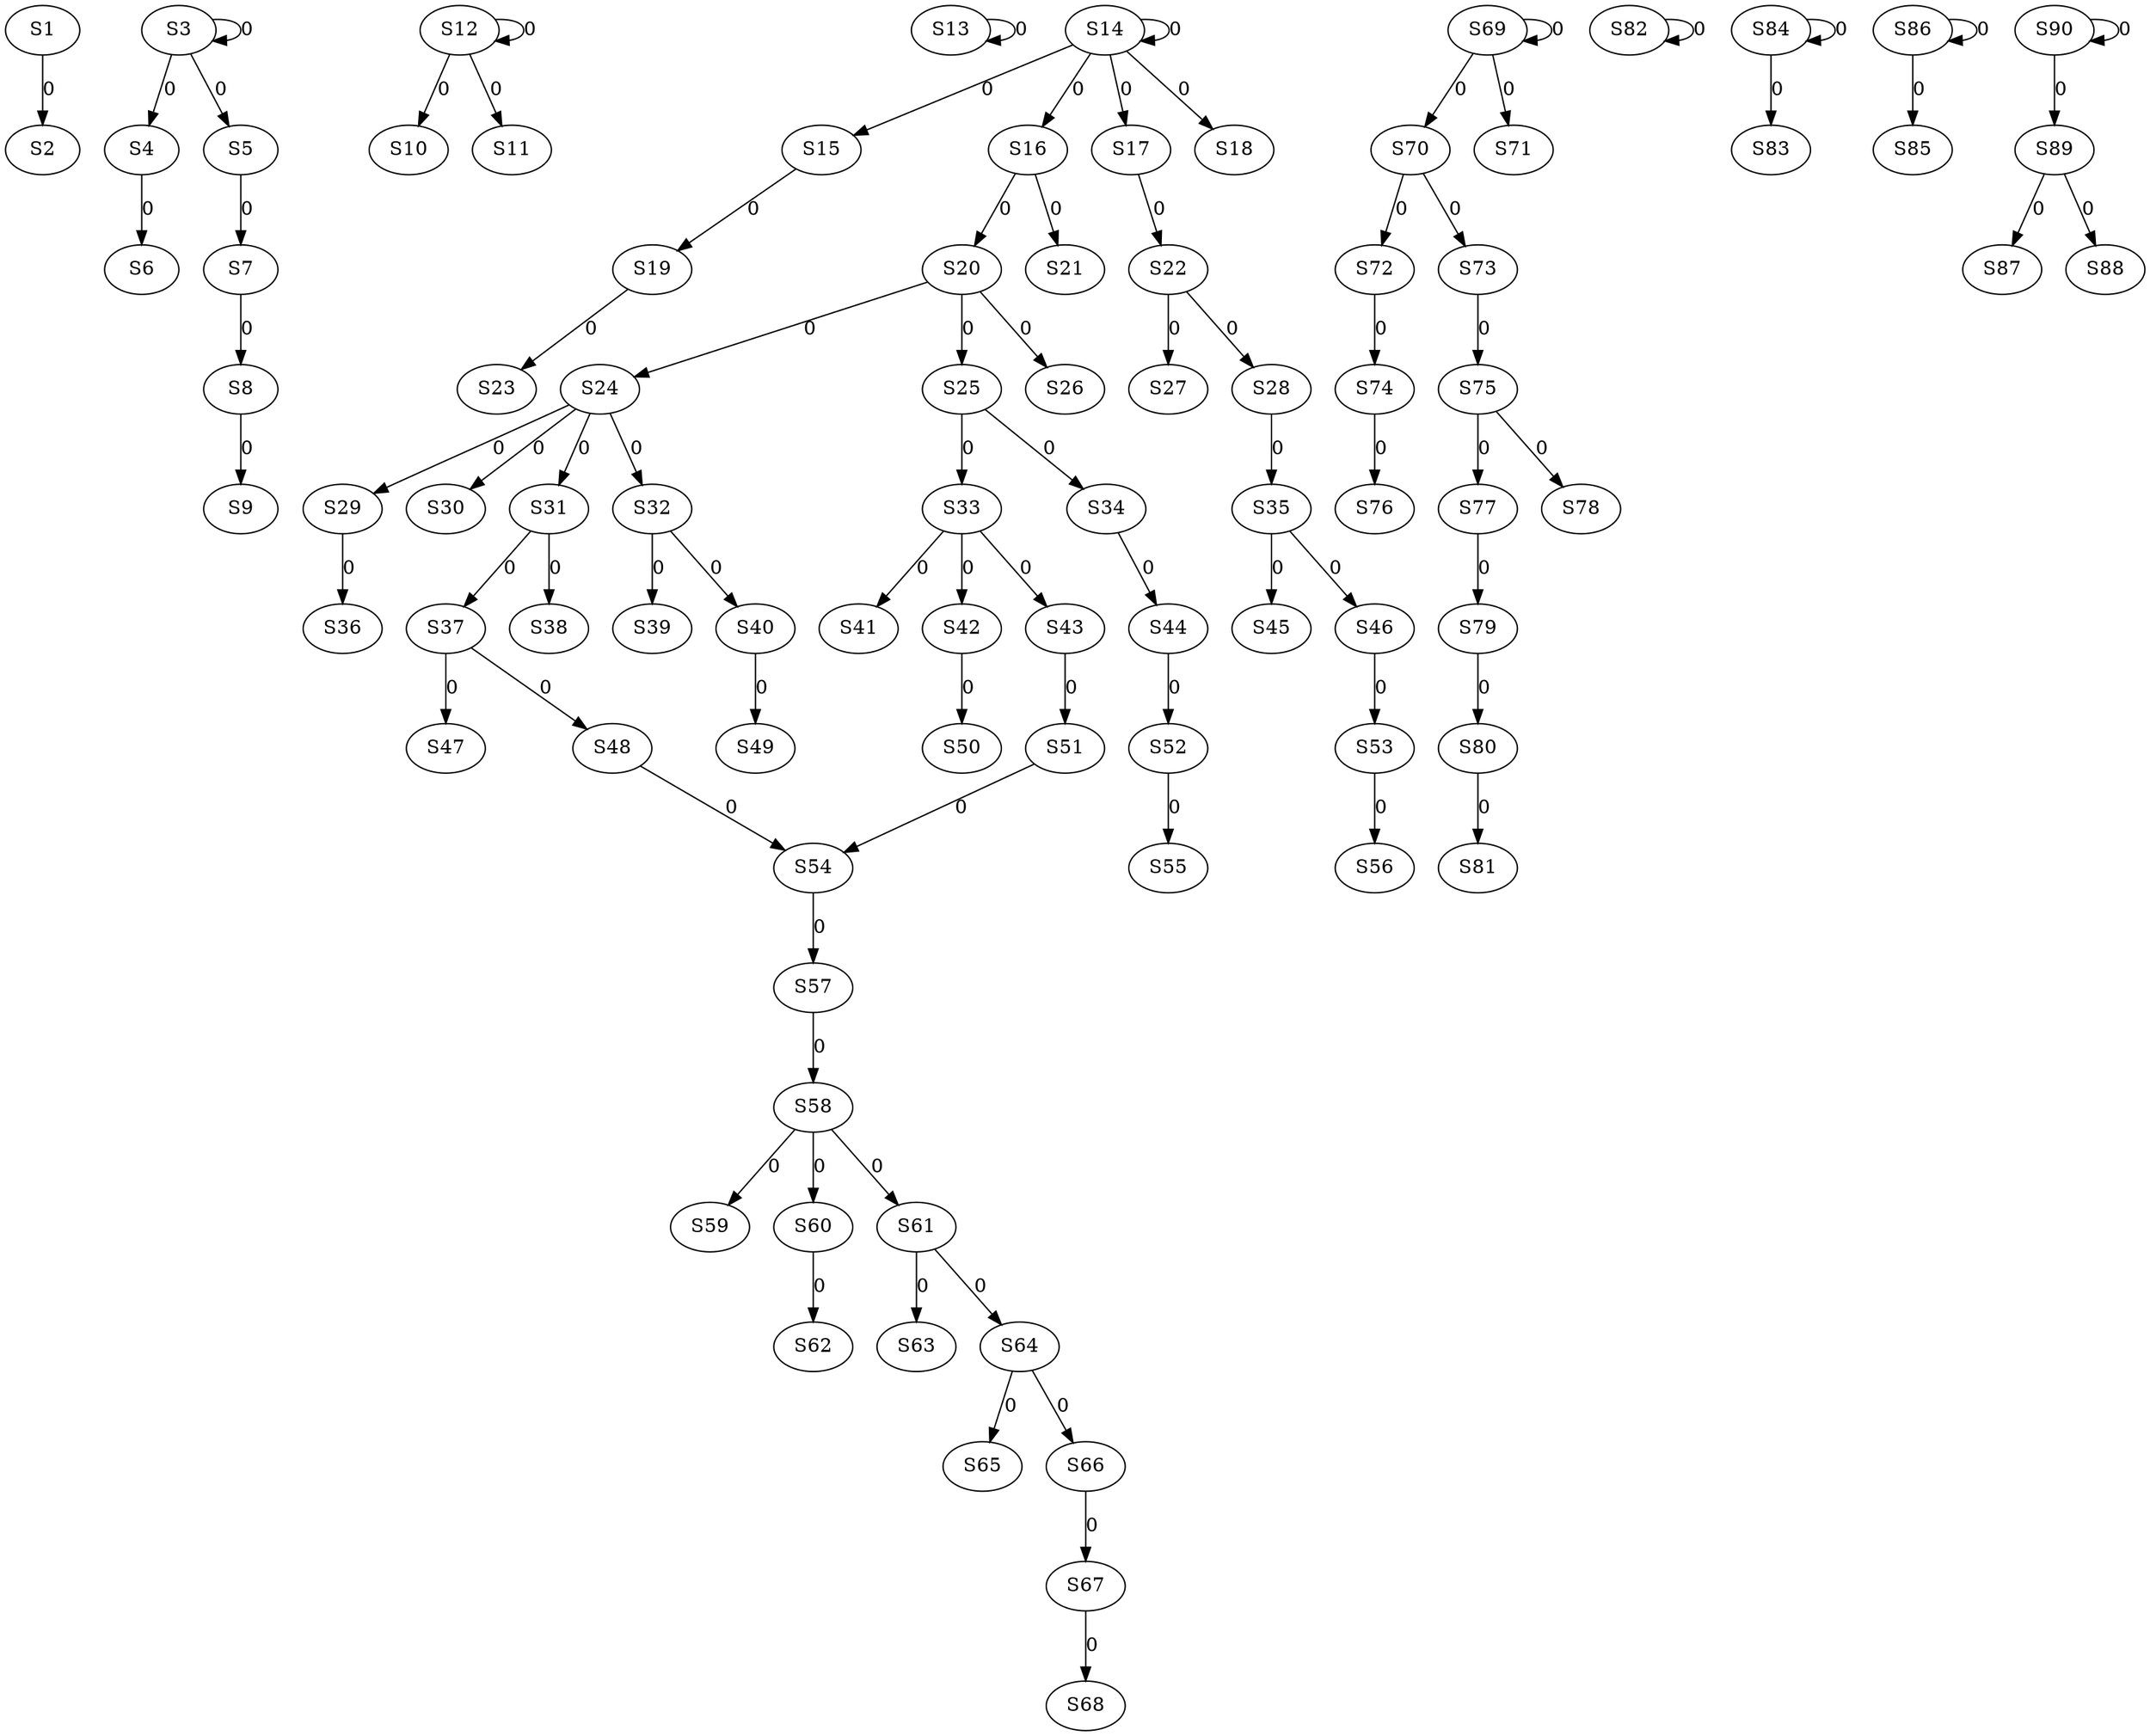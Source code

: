 strict digraph {
	S1 -> S2 [ label = 0 ];
	S3 -> S3 [ label = 0 ];
	S3 -> S4 [ label = 0 ];
	S3 -> S5 [ label = 0 ];
	S4 -> S6 [ label = 0 ];
	S5 -> S7 [ label = 0 ];
	S7 -> S8 [ label = 0 ];
	S8 -> S9 [ label = 0 ];
	S12 -> S10 [ label = 0 ];
	S12 -> S11 [ label = 0 ];
	S12 -> S12 [ label = 0 ];
	S13 -> S13 [ label = 0 ];
	S14 -> S14 [ label = 0 ];
	S14 -> S15 [ label = 0 ];
	S14 -> S16 [ label = 0 ];
	S14 -> S17 [ label = 0 ];
	S14 -> S18 [ label = 0 ];
	S15 -> S19 [ label = 0 ];
	S16 -> S20 [ label = 0 ];
	S16 -> S21 [ label = 0 ];
	S17 -> S22 [ label = 0 ];
	S19 -> S23 [ label = 0 ];
	S20 -> S24 [ label = 0 ];
	S20 -> S25 [ label = 0 ];
	S20 -> S26 [ label = 0 ];
	S22 -> S27 [ label = 0 ];
	S22 -> S28 [ label = 0 ];
	S24 -> S29 [ label = 0 ];
	S24 -> S30 [ label = 0 ];
	S24 -> S31 [ label = 0 ];
	S24 -> S32 [ label = 0 ];
	S25 -> S33 [ label = 0 ];
	S25 -> S34 [ label = 0 ];
	S28 -> S35 [ label = 0 ];
	S29 -> S36 [ label = 0 ];
	S31 -> S37 [ label = 0 ];
	S31 -> S38 [ label = 0 ];
	S32 -> S39 [ label = 0 ];
	S32 -> S40 [ label = 0 ];
	S33 -> S41 [ label = 0 ];
	S33 -> S42 [ label = 0 ];
	S33 -> S43 [ label = 0 ];
	S34 -> S44 [ label = 0 ];
	S35 -> S45 [ label = 0 ];
	S35 -> S46 [ label = 0 ];
	S37 -> S47 [ label = 0 ];
	S37 -> S48 [ label = 0 ];
	S40 -> S49 [ label = 0 ];
	S42 -> S50 [ label = 0 ];
	S43 -> S51 [ label = 0 ];
	S44 -> S52 [ label = 0 ];
	S46 -> S53 [ label = 0 ];
	S51 -> S54 [ label = 0 ];
	S52 -> S55 [ label = 0 ];
	S53 -> S56 [ label = 0 ];
	S54 -> S57 [ label = 0 ];
	S57 -> S58 [ label = 0 ];
	S58 -> S59 [ label = 0 ];
	S58 -> S60 [ label = 0 ];
	S58 -> S61 [ label = 0 ];
	S60 -> S62 [ label = 0 ];
	S61 -> S63 [ label = 0 ];
	S61 -> S64 [ label = 0 ];
	S64 -> S65 [ label = 0 ];
	S64 -> S66 [ label = 0 ];
	S66 -> S67 [ label = 0 ];
	S67 -> S68 [ label = 0 ];
	S69 -> S69 [ label = 0 ];
	S69 -> S70 [ label = 0 ];
	S69 -> S71 [ label = 0 ];
	S70 -> S72 [ label = 0 ];
	S70 -> S73 [ label = 0 ];
	S72 -> S74 [ label = 0 ];
	S73 -> S75 [ label = 0 ];
	S74 -> S76 [ label = 0 ];
	S75 -> S77 [ label = 0 ];
	S75 -> S78 [ label = 0 ];
	S77 -> S79 [ label = 0 ];
	S79 -> S80 [ label = 0 ];
	S80 -> S81 [ label = 0 ];
	S82 -> S82 [ label = 0 ];
	S84 -> S83 [ label = 0 ];
	S84 -> S84 [ label = 0 ];
	S86 -> S85 [ label = 0 ];
	S86 -> S86 [ label = 0 ];
	S89 -> S87 [ label = 0 ];
	S89 -> S88 [ label = 0 ];
	S90 -> S89 [ label = 0 ];
	S90 -> S90 [ label = 0 ];
	S48 -> S54 [ label = 0 ];
}